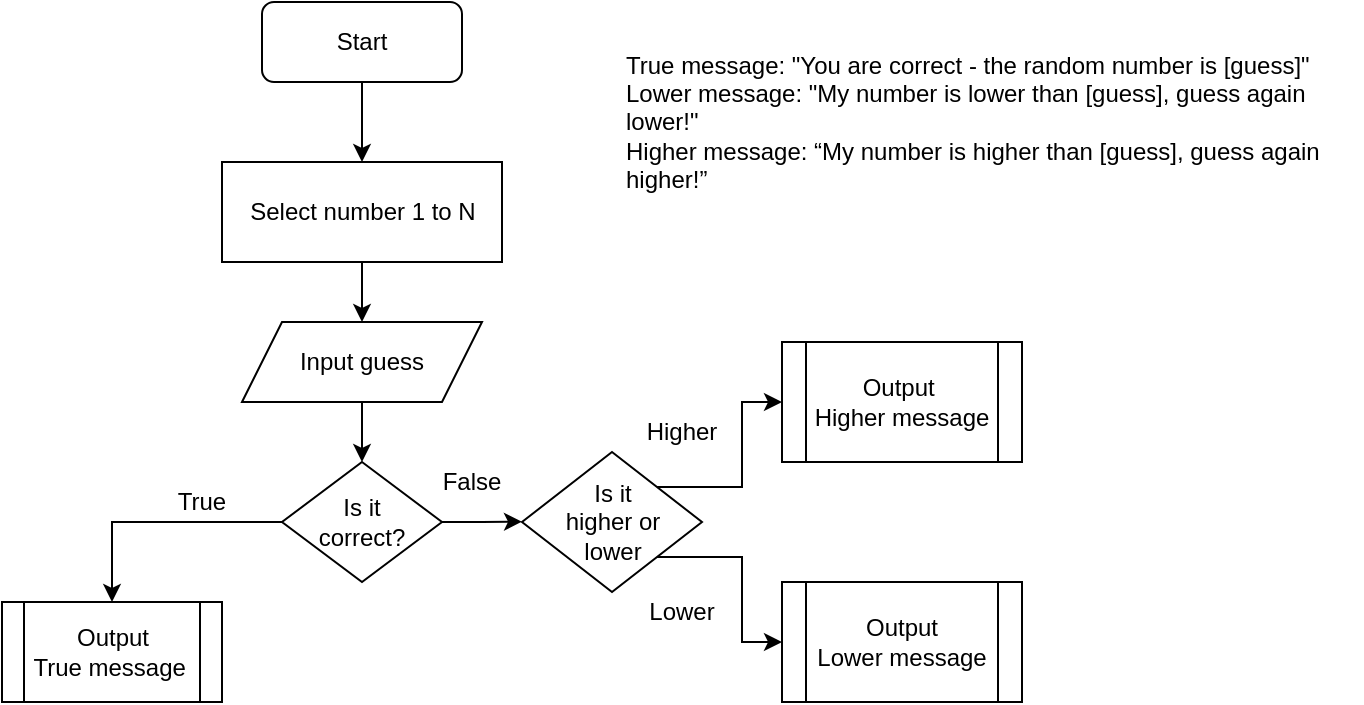 <mxfile version="14.6.13" type="device"><diagram id="9AIfJLj8fy4UdmxCh9-q" name="Page-1"><mxGraphModel dx="981" dy="575" grid="1" gridSize="10" guides="1" tooltips="1" connect="1" arrows="1" fold="1" page="1" pageScale="1" pageWidth="850" pageHeight="1100" math="0" shadow="0"><root><mxCell id="0"/><mxCell id="1" parent="0"/><mxCell id="XGz4uclfE2Pzm_6uKHhz-29" value="" style="shape=process;whiteSpace=wrap;html=1;backgroundOutline=1;" vertex="1" parent="1"><mxGeometry x="50" y="340" width="110" height="50" as="geometry"/></mxCell><mxCell id="XGz4uclfE2Pzm_6uKHhz-10" style="edgeStyle=orthogonalEdgeStyle;rounded=0;orthogonalLoop=1;jettySize=auto;html=1;exitX=0.5;exitY=1;exitDx=0;exitDy=0;" edge="1" parent="1" source="XGz4uclfE2Pzm_6uKHhz-1" target="XGz4uclfE2Pzm_6uKHhz-15"><mxGeometry relative="1" as="geometry"><mxPoint x="230" y="130" as="targetPoint"/></mxGeometry></mxCell><mxCell id="XGz4uclfE2Pzm_6uKHhz-1" value="" style="rounded=1;whiteSpace=wrap;html=1;" vertex="1" parent="1"><mxGeometry x="180" y="40" width="100" height="40" as="geometry"/></mxCell><mxCell id="XGz4uclfE2Pzm_6uKHhz-2" value="Start" style="text;html=1;strokeColor=none;fillColor=none;align=center;verticalAlign=middle;whiteSpace=wrap;rounded=0;" vertex="1" parent="1"><mxGeometry x="210" y="50" width="40" height="20" as="geometry"/></mxCell><mxCell id="XGz4uclfE2Pzm_6uKHhz-21" style="edgeStyle=orthogonalEdgeStyle;rounded=0;orthogonalLoop=1;jettySize=auto;html=1;exitX=0.5;exitY=1;exitDx=0;exitDy=0;entryX=0.5;entryY=0;entryDx=0;entryDy=0;" edge="1" parent="1" source="XGz4uclfE2Pzm_6uKHhz-11" target="XGz4uclfE2Pzm_6uKHhz-19"><mxGeometry relative="1" as="geometry"/></mxCell><mxCell id="XGz4uclfE2Pzm_6uKHhz-11" value="" style="shape=parallelogram;perimeter=parallelogramPerimeter;whiteSpace=wrap;html=1;fixedSize=1;" vertex="1" parent="1"><mxGeometry x="170" y="200" width="120" height="40" as="geometry"/></mxCell><mxCell id="XGz4uclfE2Pzm_6uKHhz-12" value="Input guess" style="text;html=1;strokeColor=none;fillColor=none;align=center;verticalAlign=middle;whiteSpace=wrap;rounded=0;" vertex="1" parent="1"><mxGeometry x="195" y="210" width="70" height="20" as="geometry"/></mxCell><mxCell id="XGz4uclfE2Pzm_6uKHhz-17" style="edgeStyle=orthogonalEdgeStyle;rounded=0;orthogonalLoop=1;jettySize=auto;html=1;exitX=0.5;exitY=1;exitDx=0;exitDy=0;entryX=0.5;entryY=0;entryDx=0;entryDy=0;" edge="1" parent="1" source="XGz4uclfE2Pzm_6uKHhz-15" target="XGz4uclfE2Pzm_6uKHhz-11"><mxGeometry relative="1" as="geometry"/></mxCell><mxCell id="XGz4uclfE2Pzm_6uKHhz-15" value="" style="rounded=0;whiteSpace=wrap;html=1;" vertex="1" parent="1"><mxGeometry x="160" y="120" width="140" height="50" as="geometry"/></mxCell><mxCell id="XGz4uclfE2Pzm_6uKHhz-18" value="Select number 1 to N" style="text;html=1;strokeColor=none;fillColor=none;align=center;verticalAlign=middle;whiteSpace=wrap;rounded=0;" vertex="1" parent="1"><mxGeometry x="172.5" y="135" width="115" height="20" as="geometry"/></mxCell><mxCell id="XGz4uclfE2Pzm_6uKHhz-22" style="edgeStyle=orthogonalEdgeStyle;rounded=0;orthogonalLoop=1;jettySize=auto;html=1;exitX=1;exitY=0.5;exitDx=0;exitDy=0;" edge="1" parent="1" source="XGz4uclfE2Pzm_6uKHhz-19"><mxGeometry relative="1" as="geometry"><mxPoint x="310" y="299.828" as="targetPoint"/></mxGeometry></mxCell><mxCell id="XGz4uclfE2Pzm_6uKHhz-23" style="edgeStyle=orthogonalEdgeStyle;rounded=0;orthogonalLoop=1;jettySize=auto;html=1;exitX=0;exitY=0.5;exitDx=0;exitDy=0;entryX=0.5;entryY=0;entryDx=0;entryDy=0;" edge="1" parent="1" source="XGz4uclfE2Pzm_6uKHhz-19" target="XGz4uclfE2Pzm_6uKHhz-29"><mxGeometry relative="1" as="geometry"><mxPoint x="140" y="299.828" as="targetPoint"/></mxGeometry></mxCell><mxCell id="XGz4uclfE2Pzm_6uKHhz-19" value="" style="rhombus;whiteSpace=wrap;html=1;" vertex="1" parent="1"><mxGeometry x="190" y="270" width="80" height="60" as="geometry"/></mxCell><mxCell id="XGz4uclfE2Pzm_6uKHhz-20" value="Is it correct?" style="text;html=1;strokeColor=none;fillColor=none;align=center;verticalAlign=middle;whiteSpace=wrap;rounded=0;" vertex="1" parent="1"><mxGeometry x="210" y="290" width="40" height="20" as="geometry"/></mxCell><mxCell id="XGz4uclfE2Pzm_6uKHhz-24" value="True" style="text;html=1;strokeColor=none;fillColor=none;align=center;verticalAlign=middle;whiteSpace=wrap;rounded=0;" vertex="1" parent="1"><mxGeometry x="130" y="280" width="40" height="20" as="geometry"/></mxCell><mxCell id="XGz4uclfE2Pzm_6uKHhz-25" value="False" style="text;html=1;strokeColor=none;fillColor=none;align=center;verticalAlign=middle;whiteSpace=wrap;rounded=0;" vertex="1" parent="1"><mxGeometry x="265" y="270" width="40" height="20" as="geometry"/></mxCell><mxCell id="XGz4uclfE2Pzm_6uKHhz-28" value="Output&lt;br&gt;True message&amp;nbsp;" style="text;html=1;strokeColor=none;fillColor=none;align=center;verticalAlign=middle;whiteSpace=wrap;rounded=0;" vertex="1" parent="1"><mxGeometry x="62.5" y="345" width="85" height="40" as="geometry"/></mxCell><mxCell id="XGz4uclfE2Pzm_6uKHhz-34" style="edgeStyle=orthogonalEdgeStyle;rounded=0;orthogonalLoop=1;jettySize=auto;html=1;exitX=1;exitY=0;exitDx=0;exitDy=0;" edge="1" parent="1" source="XGz4uclfE2Pzm_6uKHhz-31"><mxGeometry relative="1" as="geometry"><mxPoint x="440" y="240" as="targetPoint"/><Array as="points"><mxPoint x="420" y="283"/><mxPoint x="420" y="240"/></Array></mxGeometry></mxCell><mxCell id="XGz4uclfE2Pzm_6uKHhz-41" style="edgeStyle=orthogonalEdgeStyle;rounded=0;orthogonalLoop=1;jettySize=auto;html=1;exitX=1;exitY=1;exitDx=0;exitDy=0;entryX=0;entryY=0.5;entryDx=0;entryDy=0;" edge="1" parent="1" source="XGz4uclfE2Pzm_6uKHhz-31" target="XGz4uclfE2Pzm_6uKHhz-39"><mxGeometry relative="1" as="geometry"><Array as="points"><mxPoint x="420" y="317"/><mxPoint x="420" y="360"/></Array></mxGeometry></mxCell><mxCell id="XGz4uclfE2Pzm_6uKHhz-31" value="" style="rhombus;whiteSpace=wrap;html=1;" vertex="1" parent="1"><mxGeometry x="310" y="265" width="90" height="70" as="geometry"/></mxCell><mxCell id="XGz4uclfE2Pzm_6uKHhz-32" value="Is it higher or lower" style="text;html=1;strokeColor=none;fillColor=none;align=center;verticalAlign=middle;whiteSpace=wrap;rounded=0;" vertex="1" parent="1"><mxGeometry x="327.5" y="290" width="55" height="20" as="geometry"/></mxCell><mxCell id="XGz4uclfE2Pzm_6uKHhz-37" value="Higher" style="text;html=1;strokeColor=none;fillColor=none;align=center;verticalAlign=middle;whiteSpace=wrap;rounded=0;" vertex="1" parent="1"><mxGeometry x="370" y="245" width="40" height="20" as="geometry"/></mxCell><mxCell id="XGz4uclfE2Pzm_6uKHhz-38" value="Lower" style="text;html=1;strokeColor=none;fillColor=none;align=center;verticalAlign=middle;whiteSpace=wrap;rounded=0;" vertex="1" parent="1"><mxGeometry x="370" y="335" width="40" height="20" as="geometry"/></mxCell><mxCell id="XGz4uclfE2Pzm_6uKHhz-39" value="" style="shape=process;whiteSpace=wrap;html=1;backgroundOutline=1;" vertex="1" parent="1"><mxGeometry x="440" y="330" width="120" height="60" as="geometry"/></mxCell><mxCell id="XGz4uclfE2Pzm_6uKHhz-42" value="" style="shape=process;whiteSpace=wrap;html=1;backgroundOutline=1;" vertex="1" parent="1"><mxGeometry x="440" y="210" width="120" height="60" as="geometry"/></mxCell><mxCell id="XGz4uclfE2Pzm_6uKHhz-43" value="Output&amp;nbsp;&lt;br&gt;Higher message" style="text;html=1;strokeColor=none;fillColor=none;align=center;verticalAlign=middle;whiteSpace=wrap;rounded=0;" vertex="1" parent="1"><mxGeometry x="455" y="225" width="90" height="30" as="geometry"/></mxCell><mxCell id="XGz4uclfE2Pzm_6uKHhz-44" value="Output&lt;br&gt;Lower message" style="text;html=1;strokeColor=none;fillColor=none;align=center;verticalAlign=middle;whiteSpace=wrap;rounded=0;" vertex="1" parent="1"><mxGeometry x="455" y="350" width="90" height="20" as="geometry"/></mxCell><mxCell id="XGz4uclfE2Pzm_6uKHhz-47" value="True message: &quot;You are correct - the random number is [guess]&quot;&lt;br&gt;Lower message: &quot;My number is lower than [guess], guess again lower!&quot;&lt;br&gt;Higher message: “My number is higher than [guess], guess again higher!”" style="text;html=1;strokeColor=none;fillColor=none;align=left;verticalAlign=middle;whiteSpace=wrap;rounded=0;" vertex="1" parent="1"><mxGeometry x="360" y="40" width="370" height="120" as="geometry"/></mxCell></root></mxGraphModel></diagram></mxfile>